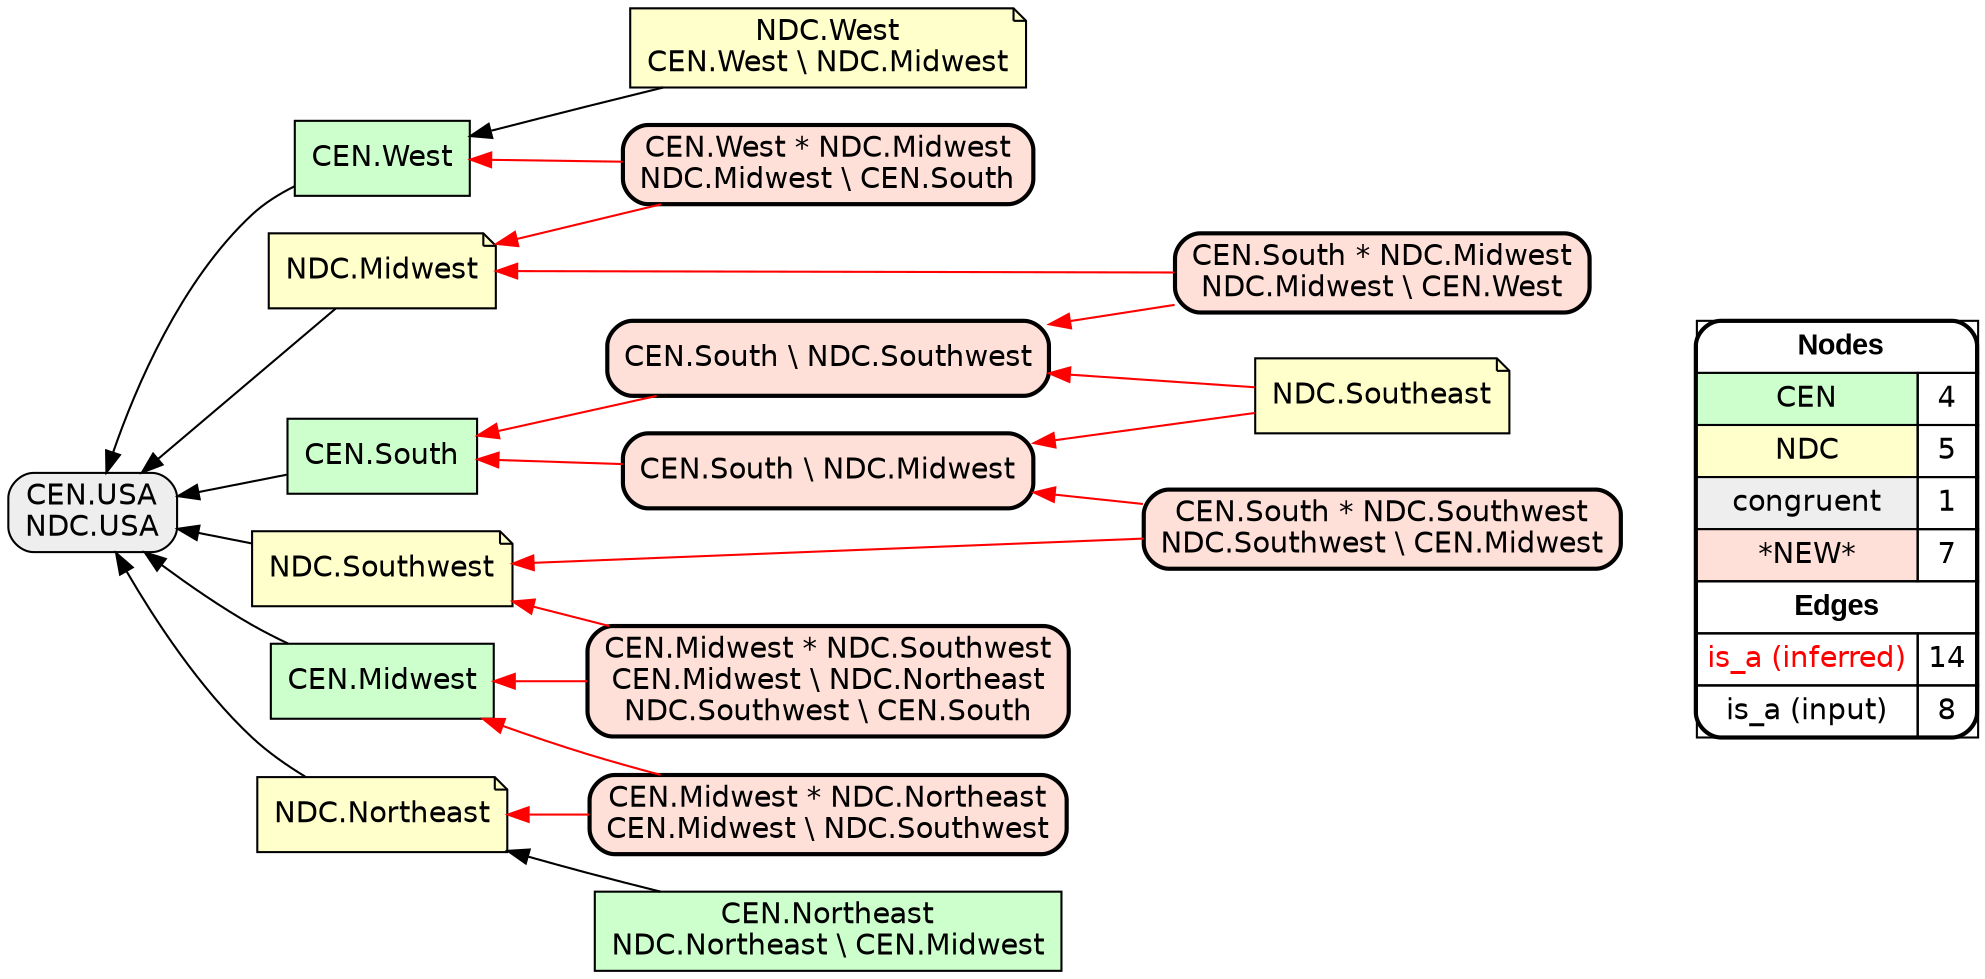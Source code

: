 digraph{
rankdir=RL
node[shape=box style=filled fillcolor="#CCFFCC" fontname="helvetica"] 
"CEN.West"
"CEN.Northeast\nNDC.Northeast \\ CEN.Midwest"
"CEN.South"
"CEN.Midwest"
node[shape=note style=filled fillcolor="#FFFFCC" fontname="helvetica"] 
"NDC.West\nCEN.West \\ NDC.Midwest"
"NDC.Midwest"
"NDC.Southwest"
"NDC.Northeast"
"NDC.Southeast"
node[shape=box style="filled,rounded" fillcolor="#EEEEEE" fontname="helvetica"] 
"CEN.USA\nNDC.USA"
node[shape=box style="filled,rounded,bold" fillcolor="#FFE0D8" fontname="helvetica"] 
"CEN.South * NDC.Southwest\nNDC.Southwest \\ CEN.Midwest"
"CEN.South \\ NDC.Southwest"
"CEN.Midwest * NDC.Northeast\nCEN.Midwest \\ NDC.Southwest"
"CEN.West * NDC.Midwest\nNDC.Midwest \\ CEN.South"
"CEN.South * NDC.Midwest\nNDC.Midwest \\ CEN.West"
"CEN.South \\ NDC.Midwest"
"CEN.Midwest * NDC.Southwest\nCEN.Midwest \\ NDC.Northeast\nNDC.Southwest \\ CEN.South"
edge[arrowhead=normal style=dotted color="#000000" constraint=true penwidth=1]
edge[arrowhead=normal style=solid color="#FF0000" constraint=true penwidth=1]
"CEN.Midwest * NDC.Northeast\nCEN.Midwest \\ NDC.Southwest" -> "CEN.Midwest"
"CEN.South * NDC.Midwest\nNDC.Midwest \\ CEN.West" -> "CEN.South \\ NDC.Southwest"
"CEN.South * NDC.Midwest\nNDC.Midwest \\ CEN.West" -> "NDC.Midwest"
"CEN.Midwest * NDC.Southwest\nCEN.Midwest \\ NDC.Northeast\nNDC.Southwest \\ CEN.South" -> "NDC.Southwest"
"NDC.Southeast" -> "CEN.South \\ NDC.Midwest"
"NDC.Southeast" -> "CEN.South \\ NDC.Southwest"
"CEN.South * NDC.Southwest\nNDC.Southwest \\ CEN.Midwest" -> "NDC.Southwest"
"CEN.Midwest * NDC.Northeast\nCEN.Midwest \\ NDC.Southwest" -> "NDC.Northeast"
"CEN.South \\ NDC.Southwest" -> "CEN.South"
"CEN.West * NDC.Midwest\nNDC.Midwest \\ CEN.South" -> "NDC.Midwest"
"CEN.West * NDC.Midwest\nNDC.Midwest \\ CEN.South" -> "CEN.West"
"CEN.Midwest * NDC.Southwest\nCEN.Midwest \\ NDC.Northeast\nNDC.Southwest \\ CEN.South" -> "CEN.Midwest"
"CEN.South \\ NDC.Midwest" -> "CEN.South"
"CEN.South * NDC.Southwest\nNDC.Southwest \\ CEN.Midwest" -> "CEN.South \\ NDC.Midwest"
edge[arrowhead=normal style=solid color="#000000" constraint=true penwidth=1]
"CEN.Midwest" -> "CEN.USA\nNDC.USA"
"CEN.Northeast\nNDC.Northeast \\ CEN.Midwest" -> "NDC.Northeast"
"NDC.Northeast" -> "CEN.USA\nNDC.USA"
"NDC.Midwest" -> "CEN.USA\nNDC.USA"
"NDC.Southwest" -> "CEN.USA\nNDC.USA"
"CEN.West" -> "CEN.USA\nNDC.USA"
"NDC.West\nCEN.West \\ NDC.Midwest" -> "CEN.West"
"CEN.South" -> "CEN.USA\nNDC.USA"
node[shape=box] 
{rank=source Legend [fillcolor= white margin=0 label=< 
 <TABLE BORDER="0" CELLBORDER="1" CELLSPACING="0" CELLPADDING="4"> 
<TR> <TD COLSPAN="2"><font face="Arial Black"> Nodes</font></TD> </TR> 
<TR> 
 <TD bgcolor="#CCFFCC" fontname="helvetica">CEN</TD> 
 <TD>4</TD> 
 </TR> 
<TR> 
 <TD bgcolor="#FFFFCC" fontname="helvetica">NDC</TD> 
 <TD>5</TD> 
 </TR> 
<TR> 
 <TD bgcolor="#EEEEEE" fontname="helvetica">congruent</TD> 
 <TD>1</TD> 
 </TR> 
<TR> 
 <TD bgcolor="#FFE0D8" fontname="helvetica">*NEW*</TD> 
 <TD>7</TD> 
 </TR> 
<TR> <TD COLSPAN="2"><font face = "Arial Black"> Edges </font></TD> </TR> 
<TR> 
 <TD><font color ="#FF0000">is_a (inferred)</font></TD><TD>14</TD>
</TR>
<TR> 
 <TD><font color ="#000000">is_a (input)</font></TD><TD>8</TD>
</TR>
</TABLE> 
 >] } 
}